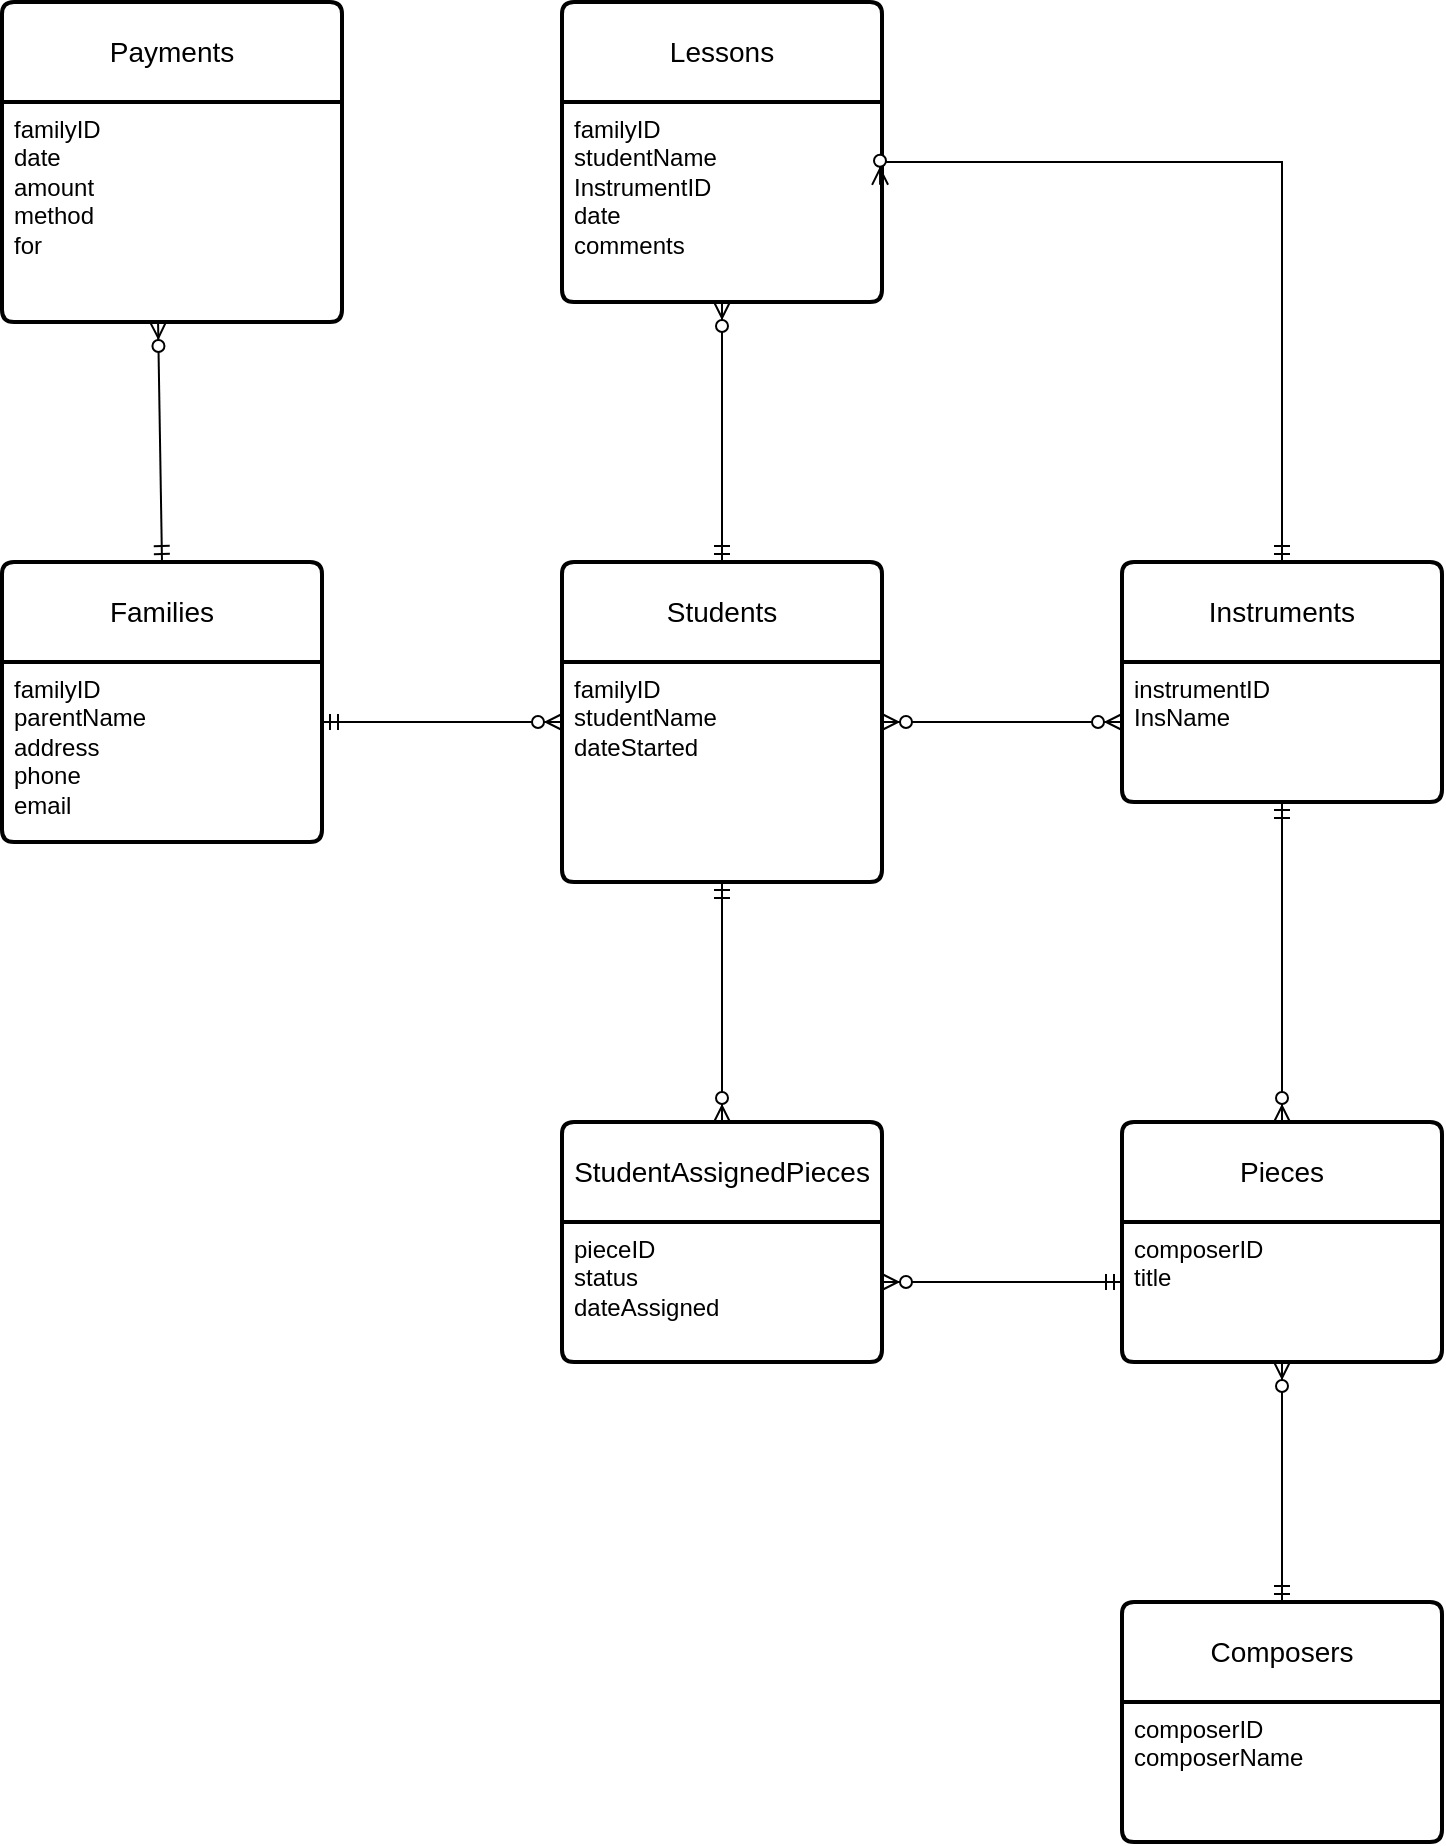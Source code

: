 <mxfile version="26.0.5">
  <diagram id="R2lEEEUBdFMjLlhIrx00" name="Page-1">
    <mxGraphModel grid="1" page="1" gridSize="10" guides="1" tooltips="1" connect="1" arrows="1" fold="1" pageScale="1" pageWidth="850" pageHeight="1100" math="0" shadow="0" extFonts="Permanent Marker^https://fonts.googleapis.com/css?family=Permanent+Marker">
      <root>
        <mxCell id="0" />
        <mxCell id="1" parent="0" />
        <mxCell id="ifYE25iAkMIjKwTkxsNk-1" value="Students" style="swimlane;childLayout=stackLayout;horizontal=1;startSize=50;horizontalStack=0;rounded=1;fontSize=14;fontStyle=0;strokeWidth=2;resizeParent=0;resizeLast=1;shadow=0;dashed=0;align=center;arcSize=4;whiteSpace=wrap;html=1;" vertex="1" parent="1">
          <mxGeometry x="320" y="360" width="160" height="160" as="geometry" />
        </mxCell>
        <mxCell id="ifYE25iAkMIjKwTkxsNk-2" value="&lt;div&gt;familyID&lt;br&gt;&lt;/div&gt;&lt;div&gt;studentName&lt;/div&gt;&lt;div&gt;dateStarted&lt;br&gt;&lt;/div&gt;" style="align=left;strokeColor=none;fillColor=none;spacingLeft=4;fontSize=12;verticalAlign=top;resizable=0;rotatable=0;part=1;html=1;" vertex="1" parent="ifYE25iAkMIjKwTkxsNk-1">
          <mxGeometry y="50" width="160" height="110" as="geometry" />
        </mxCell>
        <mxCell id="ifYE25iAkMIjKwTkxsNk-4" value="Instruments" style="swimlane;childLayout=stackLayout;horizontal=1;startSize=50;horizontalStack=0;rounded=1;fontSize=14;fontStyle=0;strokeWidth=2;resizeParent=0;resizeLast=1;shadow=0;dashed=0;align=center;arcSize=4;whiteSpace=wrap;html=1;" vertex="1" parent="1">
          <mxGeometry x="600" y="360" width="160" height="120" as="geometry" />
        </mxCell>
        <mxCell id="4gVw0sIIFrjS3S7XppMw-7" value="&lt;div&gt;instrumentID&lt;/div&gt;&lt;div&gt;InsName&lt;br&gt;&lt;/div&gt;&lt;div&gt;&lt;br&gt;&lt;/div&gt;" style="align=left;strokeColor=none;fillColor=none;spacingLeft=4;fontSize=12;verticalAlign=top;resizable=0;rotatable=0;part=1;html=1;" vertex="1" parent="ifYE25iAkMIjKwTkxsNk-4">
          <mxGeometry y="50" width="160" height="70" as="geometry" />
        </mxCell>
        <mxCell id="ifYE25iAkMIjKwTkxsNk-6" value="Lessons" style="swimlane;childLayout=stackLayout;horizontal=1;startSize=50;horizontalStack=0;rounded=1;fontSize=14;fontStyle=0;strokeWidth=2;resizeParent=0;resizeLast=1;shadow=0;dashed=0;align=center;arcSize=4;whiteSpace=wrap;html=1;" vertex="1" parent="1">
          <mxGeometry x="320" y="80" width="160" height="150" as="geometry" />
        </mxCell>
        <mxCell id="ifYE25iAkMIjKwTkxsNk-7" value="&lt;div&gt;familyID&lt;/div&gt;&lt;div&gt;studentName&lt;/div&gt;&lt;div&gt;InstrumentID&lt;/div&gt;&lt;div&gt;date&lt;/div&gt;&lt;div&gt;comments&lt;br&gt;&lt;/div&gt;" style="align=left;strokeColor=none;fillColor=none;spacingLeft=4;fontSize=12;verticalAlign=top;resizable=0;rotatable=0;part=1;html=1;" vertex="1" parent="ifYE25iAkMIjKwTkxsNk-6">
          <mxGeometry y="50" width="160" height="100" as="geometry" />
        </mxCell>
        <mxCell id="ifYE25iAkMIjKwTkxsNk-8" value="Payments" style="swimlane;childLayout=stackLayout;horizontal=1;startSize=50;horizontalStack=0;rounded=1;fontSize=14;fontStyle=0;strokeWidth=2;resizeParent=0;resizeLast=1;shadow=0;dashed=0;align=center;arcSize=4;whiteSpace=wrap;html=1;" vertex="1" parent="1">
          <mxGeometry x="40" y="80" width="170" height="160" as="geometry" />
        </mxCell>
        <mxCell id="ifYE25iAkMIjKwTkxsNk-9" value="&lt;div&gt;familyID&lt;/div&gt;&lt;div&gt;date&lt;/div&gt;&lt;div&gt;amount&lt;/div&gt;&lt;div&gt;method&lt;/div&gt;&lt;div&gt;for&lt;br&gt;&lt;/div&gt;" style="align=left;strokeColor=none;fillColor=none;spacingLeft=4;fontSize=12;verticalAlign=top;resizable=0;rotatable=0;part=1;html=1;" vertex="1" parent="ifYE25iAkMIjKwTkxsNk-8">
          <mxGeometry y="50" width="170" height="110" as="geometry" />
        </mxCell>
        <mxCell id="ifYE25iAkMIjKwTkxsNk-10" value="Pieces" style="swimlane;childLayout=stackLayout;horizontal=1;startSize=50;horizontalStack=0;rounded=1;fontSize=14;fontStyle=0;strokeWidth=2;resizeParent=0;resizeLast=1;shadow=0;dashed=0;align=center;arcSize=4;whiteSpace=wrap;html=1;" vertex="1" parent="1">
          <mxGeometry x="600" y="640" width="160" height="120" as="geometry" />
        </mxCell>
        <mxCell id="ifYE25iAkMIjKwTkxsNk-11" value="&lt;div&gt;composerID&lt;br&gt;&lt;/div&gt;&lt;div&gt;title&lt;/div&gt;&lt;div&gt;&lt;br&gt;&lt;/div&gt;" style="align=left;strokeColor=none;fillColor=none;spacingLeft=4;fontSize=12;verticalAlign=top;resizable=0;rotatable=0;part=1;html=1;" vertex="1" parent="ifYE25iAkMIjKwTkxsNk-10">
          <mxGeometry y="50" width="160" height="70" as="geometry" />
        </mxCell>
        <mxCell id="ifYE25iAkMIjKwTkxsNk-12" value="Composers" style="swimlane;childLayout=stackLayout;horizontal=1;startSize=50;horizontalStack=0;rounded=1;fontSize=14;fontStyle=0;strokeWidth=2;resizeParent=0;resizeLast=1;shadow=0;dashed=0;align=center;arcSize=4;whiteSpace=wrap;html=1;" vertex="1" parent="1">
          <mxGeometry x="600" y="880" width="160" height="120" as="geometry" />
        </mxCell>
        <mxCell id="ifYE25iAkMIjKwTkxsNk-13" value="&lt;div&gt;composerID&lt;/div&gt;&lt;div&gt;composerName&lt;/div&gt;" style="align=left;strokeColor=none;fillColor=none;spacingLeft=4;fontSize=12;verticalAlign=top;resizable=0;rotatable=0;part=1;html=1;" vertex="1" parent="ifYE25iAkMIjKwTkxsNk-12">
          <mxGeometry y="50" width="160" height="70" as="geometry" />
        </mxCell>
        <mxCell id="ifYE25iAkMIjKwTkxsNk-14" value="StudentAssignedPieces" style="swimlane;childLayout=stackLayout;horizontal=1;startSize=50;horizontalStack=0;rounded=1;fontSize=14;fontStyle=0;strokeWidth=2;resizeParent=0;resizeLast=1;shadow=0;dashed=0;align=center;arcSize=4;whiteSpace=wrap;html=1;" vertex="1" parent="1">
          <mxGeometry x="320" y="640" width="160" height="120" as="geometry" />
        </mxCell>
        <mxCell id="ifYE25iAkMIjKwTkxsNk-15" value="&lt;div&gt;pieceID&lt;/div&gt;&lt;div&gt;status&lt;/div&gt;&lt;div&gt;dateAssigned&lt;br&gt;&lt;/div&gt;" style="align=left;strokeColor=none;fillColor=none;spacingLeft=4;fontSize=12;verticalAlign=top;resizable=0;rotatable=0;part=1;html=1;" vertex="1" parent="ifYE25iAkMIjKwTkxsNk-14">
          <mxGeometry y="50" width="160" height="70" as="geometry" />
        </mxCell>
        <mxCell id="ifYE25iAkMIjKwTkxsNk-16" value="" style="fontSize=12;html=1;endArrow=ERzeroToMany;startArrow=ERmandOne;rounded=0;entryX=0.5;entryY=1;entryDx=0;entryDy=0;" edge="1" parent="1" source="ifYE25iAkMIjKwTkxsNk-1" target="ifYE25iAkMIjKwTkxsNk-6">
          <mxGeometry width="100" height="100" relative="1" as="geometry">
            <mxPoint x="70" y="220.5" as="sourcePoint" />
            <mxPoint x="390" y="220" as="targetPoint" />
          </mxGeometry>
        </mxCell>
        <mxCell id="ifYE25iAkMIjKwTkxsNk-22" value="" style="fontSize=12;html=1;endArrow=ERzeroToMany;endFill=1;startArrow=ERzeroToMany;rounded=0;exitX=1;exitY=0.5;exitDx=0;exitDy=0;" edge="1" parent="1" source="ifYE25iAkMIjKwTkxsNk-1">
          <mxGeometry width="100" height="100" relative="1" as="geometry">
            <mxPoint x="520" y="470" as="sourcePoint" />
            <mxPoint x="600" y="440" as="targetPoint" />
          </mxGeometry>
        </mxCell>
        <mxCell id="ifYE25iAkMIjKwTkxsNk-24" value="" style="fontSize=12;html=1;endArrow=ERzeroToMany;startArrow=ERmandOne;rounded=0;entryX=0;entryY=0.5;entryDx=0;entryDy=0;exitX=1;exitY=0.333;exitDx=0;exitDy=0;exitPerimeter=0;" edge="1" parent="1" source="4gVw0sIIFrjS3S7XppMw-2" target="ifYE25iAkMIjKwTkxsNk-1">
          <mxGeometry width="100" height="100" relative="1" as="geometry">
            <mxPoint x="250" y="490" as="sourcePoint" />
            <mxPoint x="280" y="490" as="targetPoint" />
          </mxGeometry>
        </mxCell>
        <mxCell id="ifYE25iAkMIjKwTkxsNk-25" value="" style="fontSize=12;html=1;endArrow=ERzeroToMany;startArrow=ERmandOne;rounded=0;" edge="1" parent="1">
          <mxGeometry width="100" height="100" relative="1" as="geometry">
            <mxPoint x="600" y="720" as="sourcePoint" />
            <mxPoint x="480" y="720" as="targetPoint" />
          </mxGeometry>
        </mxCell>
        <mxCell id="ifYE25iAkMIjKwTkxsNk-27" value="" style="fontSize=12;html=1;endArrow=ERzeroToMany;startArrow=ERmandOne;rounded=0;exitX=0.5;exitY=0;exitDx=0;exitDy=0;entryX=0.5;entryY=1;entryDx=0;entryDy=0;" edge="1" parent="1" source="ifYE25iAkMIjKwTkxsNk-12" target="ifYE25iAkMIjKwTkxsNk-10">
          <mxGeometry width="100" height="100" relative="1" as="geometry">
            <mxPoint x="680" y="740" as="sourcePoint" />
            <mxPoint x="600" y="880" as="targetPoint" />
          </mxGeometry>
        </mxCell>
        <mxCell id="ifYE25iAkMIjKwTkxsNk-28" value="" style="fontSize=12;html=1;endArrow=ERzeroToMany;startArrow=ERmandOne;rounded=0;entryX=0.5;entryY=0;entryDx=0;entryDy=0;exitX=0.5;exitY=1;exitDx=0;exitDy=0;" edge="1" parent="1" source="ifYE25iAkMIjKwTkxsNk-1" target="ifYE25iAkMIjKwTkxsNk-14">
          <mxGeometry width="100" height="100" relative="1" as="geometry">
            <mxPoint x="580" y="670" as="sourcePoint" />
            <mxPoint x="580" y="560" as="targetPoint" />
          </mxGeometry>
        </mxCell>
        <mxCell id="4gVw0sIIFrjS3S7XppMw-1" value="Families" style="swimlane;childLayout=stackLayout;horizontal=1;startSize=50;horizontalStack=0;rounded=1;fontSize=14;fontStyle=0;strokeWidth=2;resizeParent=0;resizeLast=1;shadow=0;dashed=0;align=center;arcSize=4;whiteSpace=wrap;html=1;" vertex="1" parent="1">
          <mxGeometry x="40" y="360" width="160" height="140" as="geometry" />
        </mxCell>
        <mxCell id="4gVw0sIIFrjS3S7XppMw-2" value="&lt;div&gt;familyID&lt;/div&gt;&lt;div&gt;parentName&lt;/div&gt;&lt;div&gt;address&lt;/div&gt;&lt;div&gt;phone&lt;/div&gt;&lt;div&gt;email&lt;br&gt;&lt;/div&gt;" style="align=left;strokeColor=none;fillColor=none;spacingLeft=4;fontSize=12;verticalAlign=top;resizable=0;rotatable=0;part=1;html=1;" vertex="1" parent="4gVw0sIIFrjS3S7XppMw-1">
          <mxGeometry y="50" width="160" height="90" as="geometry" />
        </mxCell>
        <mxCell id="4gVw0sIIFrjS3S7XppMw-4" value="" style="fontSize=12;html=1;endArrow=ERzeroToMany;startArrow=ERmandOne;rounded=0;entryX=0.459;entryY=1;entryDx=0;entryDy=0;entryPerimeter=0;exitX=0.5;exitY=0;exitDx=0;exitDy=0;" edge="1" parent="1" source="4gVw0sIIFrjS3S7XppMw-1" target="ifYE25iAkMIjKwTkxsNk-9">
          <mxGeometry width="100" height="100" relative="1" as="geometry">
            <mxPoint x="170" y="320" as="sourcePoint" />
            <mxPoint x="120" y="247" as="targetPoint" />
          </mxGeometry>
        </mxCell>
        <mxCell id="4gVw0sIIFrjS3S7XppMw-9" value="" style="fontSize=12;html=1;endArrow=ERzeroToMany;startArrow=ERmandOne;rounded=0;entryX=0.5;entryY=0;entryDx=0;entryDy=0;exitX=0.5;exitY=1;exitDx=0;exitDy=0;" edge="1" parent="1" source="ifYE25iAkMIjKwTkxsNk-4" target="ifYE25iAkMIjKwTkxsNk-10">
          <mxGeometry width="100" height="100" relative="1" as="geometry">
            <mxPoint x="610" y="610" as="sourcePoint" />
            <mxPoint x="710" y="510" as="targetPoint" />
          </mxGeometry>
        </mxCell>
        <mxCell id="4gVw0sIIFrjS3S7XppMw-10" value="" style="edgeStyle=orthogonalEdgeStyle;fontSize=12;html=1;endArrow=ERzeroToMany;startArrow=ERmandOne;rounded=0;exitX=0.5;exitY=0;exitDx=0;exitDy=0;entryX=0.994;entryY=0.414;entryDx=0;entryDy=0;entryPerimeter=0;" edge="1" parent="1" source="ifYE25iAkMIjKwTkxsNk-4" target="ifYE25iAkMIjKwTkxsNk-7">
          <mxGeometry width="100" height="100" relative="1" as="geometry">
            <mxPoint x="680" y="240" as="sourcePoint" />
            <mxPoint x="590" y="70" as="targetPoint" />
            <Array as="points">
              <mxPoint x="680" y="160" />
              <mxPoint x="479" y="160" />
            </Array>
          </mxGeometry>
        </mxCell>
      </root>
    </mxGraphModel>
  </diagram>
</mxfile>
